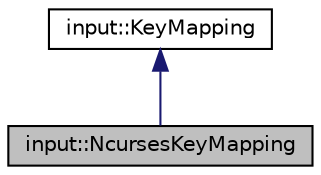 digraph "input::NcursesKeyMapping"
{
 // LATEX_PDF_SIZE
  edge [fontname="Helvetica",fontsize="10",labelfontname="Helvetica",labelfontsize="10"];
  node [fontname="Helvetica",fontsize="10",shape=record];
  Node1 [label="input::NcursesKeyMapping",height=0.2,width=0.4,color="black", fillcolor="grey75", style="filled", fontcolor="black",tooltip=" "];
  Node2 -> Node1 [dir="back",color="midnightblue",fontsize="10",style="solid"];
  Node2 [label="input::KeyMapping",height=0.2,width=0.4,color="black", fillcolor="white", style="filled",URL="$classinput_1_1KeyMapping.html",tooltip=" "];
}
